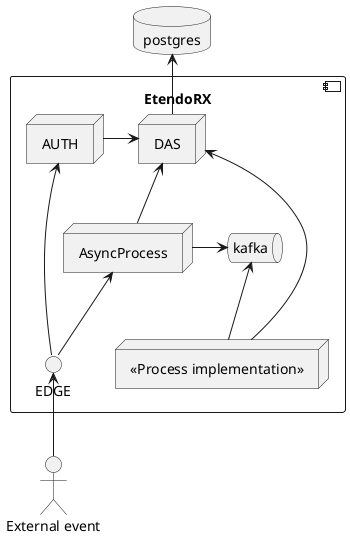 @startuml
actor "External event" as App
database postgres as PG {

}

component EtendoRX as rx {
  queue kafka as KF {

  }
  node DAS {

  }
  node AUTH {

  }
  node AsyncProcess as AP {

  }
  () EDGE 

  node "<<Process implementation>>" as PI {

  }

  DAS -up-> PG
  AUTH -> DAS
  EDGE -up-> AUTH
  EDGE -up-> AP
  App -up-> EDGE
  AP -up-> DAS
  AP -right-> KF
  PI -up-> KF
  PI -up-> DAS
}
@enduml